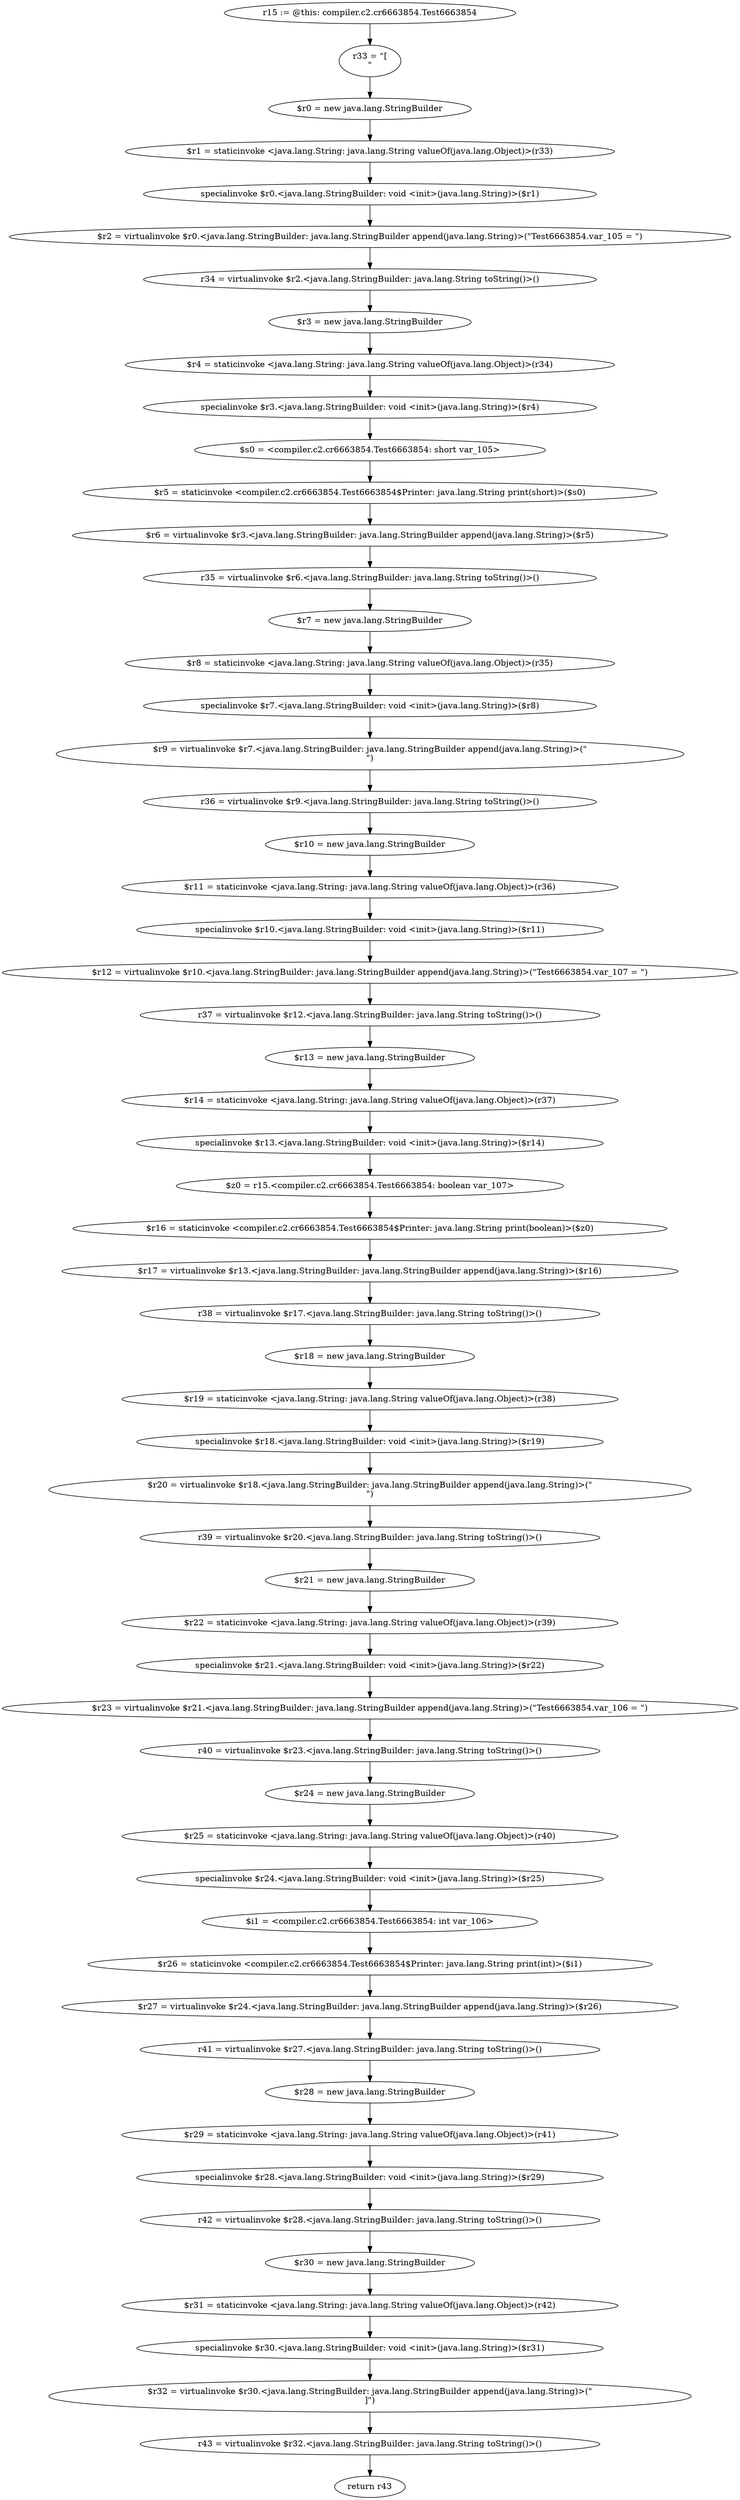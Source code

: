 digraph "unitGraph" {
    "r15 := @this: compiler.c2.cr6663854.Test6663854"
    "r33 = \"[\n\""
    "$r0 = new java.lang.StringBuilder"
    "$r1 = staticinvoke <java.lang.String: java.lang.String valueOf(java.lang.Object)>(r33)"
    "specialinvoke $r0.<java.lang.StringBuilder: void <init>(java.lang.String)>($r1)"
    "$r2 = virtualinvoke $r0.<java.lang.StringBuilder: java.lang.StringBuilder append(java.lang.String)>(\"Test6663854.var_105 = \")"
    "r34 = virtualinvoke $r2.<java.lang.StringBuilder: java.lang.String toString()>()"
    "$r3 = new java.lang.StringBuilder"
    "$r4 = staticinvoke <java.lang.String: java.lang.String valueOf(java.lang.Object)>(r34)"
    "specialinvoke $r3.<java.lang.StringBuilder: void <init>(java.lang.String)>($r4)"
    "$s0 = <compiler.c2.cr6663854.Test6663854: short var_105>"
    "$r5 = staticinvoke <compiler.c2.cr6663854.Test6663854$Printer: java.lang.String print(short)>($s0)"
    "$r6 = virtualinvoke $r3.<java.lang.StringBuilder: java.lang.StringBuilder append(java.lang.String)>($r5)"
    "r35 = virtualinvoke $r6.<java.lang.StringBuilder: java.lang.String toString()>()"
    "$r7 = new java.lang.StringBuilder"
    "$r8 = staticinvoke <java.lang.String: java.lang.String valueOf(java.lang.Object)>(r35)"
    "specialinvoke $r7.<java.lang.StringBuilder: void <init>(java.lang.String)>($r8)"
    "$r9 = virtualinvoke $r7.<java.lang.StringBuilder: java.lang.StringBuilder append(java.lang.String)>(\"\n\")"
    "r36 = virtualinvoke $r9.<java.lang.StringBuilder: java.lang.String toString()>()"
    "$r10 = new java.lang.StringBuilder"
    "$r11 = staticinvoke <java.lang.String: java.lang.String valueOf(java.lang.Object)>(r36)"
    "specialinvoke $r10.<java.lang.StringBuilder: void <init>(java.lang.String)>($r11)"
    "$r12 = virtualinvoke $r10.<java.lang.StringBuilder: java.lang.StringBuilder append(java.lang.String)>(\"Test6663854.var_107 = \")"
    "r37 = virtualinvoke $r12.<java.lang.StringBuilder: java.lang.String toString()>()"
    "$r13 = new java.lang.StringBuilder"
    "$r14 = staticinvoke <java.lang.String: java.lang.String valueOf(java.lang.Object)>(r37)"
    "specialinvoke $r13.<java.lang.StringBuilder: void <init>(java.lang.String)>($r14)"
    "$z0 = r15.<compiler.c2.cr6663854.Test6663854: boolean var_107>"
    "$r16 = staticinvoke <compiler.c2.cr6663854.Test6663854$Printer: java.lang.String print(boolean)>($z0)"
    "$r17 = virtualinvoke $r13.<java.lang.StringBuilder: java.lang.StringBuilder append(java.lang.String)>($r16)"
    "r38 = virtualinvoke $r17.<java.lang.StringBuilder: java.lang.String toString()>()"
    "$r18 = new java.lang.StringBuilder"
    "$r19 = staticinvoke <java.lang.String: java.lang.String valueOf(java.lang.Object)>(r38)"
    "specialinvoke $r18.<java.lang.StringBuilder: void <init>(java.lang.String)>($r19)"
    "$r20 = virtualinvoke $r18.<java.lang.StringBuilder: java.lang.StringBuilder append(java.lang.String)>(\"\n\")"
    "r39 = virtualinvoke $r20.<java.lang.StringBuilder: java.lang.String toString()>()"
    "$r21 = new java.lang.StringBuilder"
    "$r22 = staticinvoke <java.lang.String: java.lang.String valueOf(java.lang.Object)>(r39)"
    "specialinvoke $r21.<java.lang.StringBuilder: void <init>(java.lang.String)>($r22)"
    "$r23 = virtualinvoke $r21.<java.lang.StringBuilder: java.lang.StringBuilder append(java.lang.String)>(\"Test6663854.var_106 = \")"
    "r40 = virtualinvoke $r23.<java.lang.StringBuilder: java.lang.String toString()>()"
    "$r24 = new java.lang.StringBuilder"
    "$r25 = staticinvoke <java.lang.String: java.lang.String valueOf(java.lang.Object)>(r40)"
    "specialinvoke $r24.<java.lang.StringBuilder: void <init>(java.lang.String)>($r25)"
    "$i1 = <compiler.c2.cr6663854.Test6663854: int var_106>"
    "$r26 = staticinvoke <compiler.c2.cr6663854.Test6663854$Printer: java.lang.String print(int)>($i1)"
    "$r27 = virtualinvoke $r24.<java.lang.StringBuilder: java.lang.StringBuilder append(java.lang.String)>($r26)"
    "r41 = virtualinvoke $r27.<java.lang.StringBuilder: java.lang.String toString()>()"
    "$r28 = new java.lang.StringBuilder"
    "$r29 = staticinvoke <java.lang.String: java.lang.String valueOf(java.lang.Object)>(r41)"
    "specialinvoke $r28.<java.lang.StringBuilder: void <init>(java.lang.String)>($r29)"
    "r42 = virtualinvoke $r28.<java.lang.StringBuilder: java.lang.String toString()>()"
    "$r30 = new java.lang.StringBuilder"
    "$r31 = staticinvoke <java.lang.String: java.lang.String valueOf(java.lang.Object)>(r42)"
    "specialinvoke $r30.<java.lang.StringBuilder: void <init>(java.lang.String)>($r31)"
    "$r32 = virtualinvoke $r30.<java.lang.StringBuilder: java.lang.StringBuilder append(java.lang.String)>(\"\n]\")"
    "r43 = virtualinvoke $r32.<java.lang.StringBuilder: java.lang.String toString()>()"
    "return r43"
    "r15 := @this: compiler.c2.cr6663854.Test6663854"->"r33 = \"[\n\"";
    "r33 = \"[\n\""->"$r0 = new java.lang.StringBuilder";
    "$r0 = new java.lang.StringBuilder"->"$r1 = staticinvoke <java.lang.String: java.lang.String valueOf(java.lang.Object)>(r33)";
    "$r1 = staticinvoke <java.lang.String: java.lang.String valueOf(java.lang.Object)>(r33)"->"specialinvoke $r0.<java.lang.StringBuilder: void <init>(java.lang.String)>($r1)";
    "specialinvoke $r0.<java.lang.StringBuilder: void <init>(java.lang.String)>($r1)"->"$r2 = virtualinvoke $r0.<java.lang.StringBuilder: java.lang.StringBuilder append(java.lang.String)>(\"Test6663854.var_105 = \")";
    "$r2 = virtualinvoke $r0.<java.lang.StringBuilder: java.lang.StringBuilder append(java.lang.String)>(\"Test6663854.var_105 = \")"->"r34 = virtualinvoke $r2.<java.lang.StringBuilder: java.lang.String toString()>()";
    "r34 = virtualinvoke $r2.<java.lang.StringBuilder: java.lang.String toString()>()"->"$r3 = new java.lang.StringBuilder";
    "$r3 = new java.lang.StringBuilder"->"$r4 = staticinvoke <java.lang.String: java.lang.String valueOf(java.lang.Object)>(r34)";
    "$r4 = staticinvoke <java.lang.String: java.lang.String valueOf(java.lang.Object)>(r34)"->"specialinvoke $r3.<java.lang.StringBuilder: void <init>(java.lang.String)>($r4)";
    "specialinvoke $r3.<java.lang.StringBuilder: void <init>(java.lang.String)>($r4)"->"$s0 = <compiler.c2.cr6663854.Test6663854: short var_105>";
    "$s0 = <compiler.c2.cr6663854.Test6663854: short var_105>"->"$r5 = staticinvoke <compiler.c2.cr6663854.Test6663854$Printer: java.lang.String print(short)>($s0)";
    "$r5 = staticinvoke <compiler.c2.cr6663854.Test6663854$Printer: java.lang.String print(short)>($s0)"->"$r6 = virtualinvoke $r3.<java.lang.StringBuilder: java.lang.StringBuilder append(java.lang.String)>($r5)";
    "$r6 = virtualinvoke $r3.<java.lang.StringBuilder: java.lang.StringBuilder append(java.lang.String)>($r5)"->"r35 = virtualinvoke $r6.<java.lang.StringBuilder: java.lang.String toString()>()";
    "r35 = virtualinvoke $r6.<java.lang.StringBuilder: java.lang.String toString()>()"->"$r7 = new java.lang.StringBuilder";
    "$r7 = new java.lang.StringBuilder"->"$r8 = staticinvoke <java.lang.String: java.lang.String valueOf(java.lang.Object)>(r35)";
    "$r8 = staticinvoke <java.lang.String: java.lang.String valueOf(java.lang.Object)>(r35)"->"specialinvoke $r7.<java.lang.StringBuilder: void <init>(java.lang.String)>($r8)";
    "specialinvoke $r7.<java.lang.StringBuilder: void <init>(java.lang.String)>($r8)"->"$r9 = virtualinvoke $r7.<java.lang.StringBuilder: java.lang.StringBuilder append(java.lang.String)>(\"\n\")";
    "$r9 = virtualinvoke $r7.<java.lang.StringBuilder: java.lang.StringBuilder append(java.lang.String)>(\"\n\")"->"r36 = virtualinvoke $r9.<java.lang.StringBuilder: java.lang.String toString()>()";
    "r36 = virtualinvoke $r9.<java.lang.StringBuilder: java.lang.String toString()>()"->"$r10 = new java.lang.StringBuilder";
    "$r10 = new java.lang.StringBuilder"->"$r11 = staticinvoke <java.lang.String: java.lang.String valueOf(java.lang.Object)>(r36)";
    "$r11 = staticinvoke <java.lang.String: java.lang.String valueOf(java.lang.Object)>(r36)"->"specialinvoke $r10.<java.lang.StringBuilder: void <init>(java.lang.String)>($r11)";
    "specialinvoke $r10.<java.lang.StringBuilder: void <init>(java.lang.String)>($r11)"->"$r12 = virtualinvoke $r10.<java.lang.StringBuilder: java.lang.StringBuilder append(java.lang.String)>(\"Test6663854.var_107 = \")";
    "$r12 = virtualinvoke $r10.<java.lang.StringBuilder: java.lang.StringBuilder append(java.lang.String)>(\"Test6663854.var_107 = \")"->"r37 = virtualinvoke $r12.<java.lang.StringBuilder: java.lang.String toString()>()";
    "r37 = virtualinvoke $r12.<java.lang.StringBuilder: java.lang.String toString()>()"->"$r13 = new java.lang.StringBuilder";
    "$r13 = new java.lang.StringBuilder"->"$r14 = staticinvoke <java.lang.String: java.lang.String valueOf(java.lang.Object)>(r37)";
    "$r14 = staticinvoke <java.lang.String: java.lang.String valueOf(java.lang.Object)>(r37)"->"specialinvoke $r13.<java.lang.StringBuilder: void <init>(java.lang.String)>($r14)";
    "specialinvoke $r13.<java.lang.StringBuilder: void <init>(java.lang.String)>($r14)"->"$z0 = r15.<compiler.c2.cr6663854.Test6663854: boolean var_107>";
    "$z0 = r15.<compiler.c2.cr6663854.Test6663854: boolean var_107>"->"$r16 = staticinvoke <compiler.c2.cr6663854.Test6663854$Printer: java.lang.String print(boolean)>($z0)";
    "$r16 = staticinvoke <compiler.c2.cr6663854.Test6663854$Printer: java.lang.String print(boolean)>($z0)"->"$r17 = virtualinvoke $r13.<java.lang.StringBuilder: java.lang.StringBuilder append(java.lang.String)>($r16)";
    "$r17 = virtualinvoke $r13.<java.lang.StringBuilder: java.lang.StringBuilder append(java.lang.String)>($r16)"->"r38 = virtualinvoke $r17.<java.lang.StringBuilder: java.lang.String toString()>()";
    "r38 = virtualinvoke $r17.<java.lang.StringBuilder: java.lang.String toString()>()"->"$r18 = new java.lang.StringBuilder";
    "$r18 = new java.lang.StringBuilder"->"$r19 = staticinvoke <java.lang.String: java.lang.String valueOf(java.lang.Object)>(r38)";
    "$r19 = staticinvoke <java.lang.String: java.lang.String valueOf(java.lang.Object)>(r38)"->"specialinvoke $r18.<java.lang.StringBuilder: void <init>(java.lang.String)>($r19)";
    "specialinvoke $r18.<java.lang.StringBuilder: void <init>(java.lang.String)>($r19)"->"$r20 = virtualinvoke $r18.<java.lang.StringBuilder: java.lang.StringBuilder append(java.lang.String)>(\"\n\")";
    "$r20 = virtualinvoke $r18.<java.lang.StringBuilder: java.lang.StringBuilder append(java.lang.String)>(\"\n\")"->"r39 = virtualinvoke $r20.<java.lang.StringBuilder: java.lang.String toString()>()";
    "r39 = virtualinvoke $r20.<java.lang.StringBuilder: java.lang.String toString()>()"->"$r21 = new java.lang.StringBuilder";
    "$r21 = new java.lang.StringBuilder"->"$r22 = staticinvoke <java.lang.String: java.lang.String valueOf(java.lang.Object)>(r39)";
    "$r22 = staticinvoke <java.lang.String: java.lang.String valueOf(java.lang.Object)>(r39)"->"specialinvoke $r21.<java.lang.StringBuilder: void <init>(java.lang.String)>($r22)";
    "specialinvoke $r21.<java.lang.StringBuilder: void <init>(java.lang.String)>($r22)"->"$r23 = virtualinvoke $r21.<java.lang.StringBuilder: java.lang.StringBuilder append(java.lang.String)>(\"Test6663854.var_106 = \")";
    "$r23 = virtualinvoke $r21.<java.lang.StringBuilder: java.lang.StringBuilder append(java.lang.String)>(\"Test6663854.var_106 = \")"->"r40 = virtualinvoke $r23.<java.lang.StringBuilder: java.lang.String toString()>()";
    "r40 = virtualinvoke $r23.<java.lang.StringBuilder: java.lang.String toString()>()"->"$r24 = new java.lang.StringBuilder";
    "$r24 = new java.lang.StringBuilder"->"$r25 = staticinvoke <java.lang.String: java.lang.String valueOf(java.lang.Object)>(r40)";
    "$r25 = staticinvoke <java.lang.String: java.lang.String valueOf(java.lang.Object)>(r40)"->"specialinvoke $r24.<java.lang.StringBuilder: void <init>(java.lang.String)>($r25)";
    "specialinvoke $r24.<java.lang.StringBuilder: void <init>(java.lang.String)>($r25)"->"$i1 = <compiler.c2.cr6663854.Test6663854: int var_106>";
    "$i1 = <compiler.c2.cr6663854.Test6663854: int var_106>"->"$r26 = staticinvoke <compiler.c2.cr6663854.Test6663854$Printer: java.lang.String print(int)>($i1)";
    "$r26 = staticinvoke <compiler.c2.cr6663854.Test6663854$Printer: java.lang.String print(int)>($i1)"->"$r27 = virtualinvoke $r24.<java.lang.StringBuilder: java.lang.StringBuilder append(java.lang.String)>($r26)";
    "$r27 = virtualinvoke $r24.<java.lang.StringBuilder: java.lang.StringBuilder append(java.lang.String)>($r26)"->"r41 = virtualinvoke $r27.<java.lang.StringBuilder: java.lang.String toString()>()";
    "r41 = virtualinvoke $r27.<java.lang.StringBuilder: java.lang.String toString()>()"->"$r28 = new java.lang.StringBuilder";
    "$r28 = new java.lang.StringBuilder"->"$r29 = staticinvoke <java.lang.String: java.lang.String valueOf(java.lang.Object)>(r41)";
    "$r29 = staticinvoke <java.lang.String: java.lang.String valueOf(java.lang.Object)>(r41)"->"specialinvoke $r28.<java.lang.StringBuilder: void <init>(java.lang.String)>($r29)";
    "specialinvoke $r28.<java.lang.StringBuilder: void <init>(java.lang.String)>($r29)"->"r42 = virtualinvoke $r28.<java.lang.StringBuilder: java.lang.String toString()>()";
    "r42 = virtualinvoke $r28.<java.lang.StringBuilder: java.lang.String toString()>()"->"$r30 = new java.lang.StringBuilder";
    "$r30 = new java.lang.StringBuilder"->"$r31 = staticinvoke <java.lang.String: java.lang.String valueOf(java.lang.Object)>(r42)";
    "$r31 = staticinvoke <java.lang.String: java.lang.String valueOf(java.lang.Object)>(r42)"->"specialinvoke $r30.<java.lang.StringBuilder: void <init>(java.lang.String)>($r31)";
    "specialinvoke $r30.<java.lang.StringBuilder: void <init>(java.lang.String)>($r31)"->"$r32 = virtualinvoke $r30.<java.lang.StringBuilder: java.lang.StringBuilder append(java.lang.String)>(\"\n]\")";
    "$r32 = virtualinvoke $r30.<java.lang.StringBuilder: java.lang.StringBuilder append(java.lang.String)>(\"\n]\")"->"r43 = virtualinvoke $r32.<java.lang.StringBuilder: java.lang.String toString()>()";
    "r43 = virtualinvoke $r32.<java.lang.StringBuilder: java.lang.String toString()>()"->"return r43";
}
